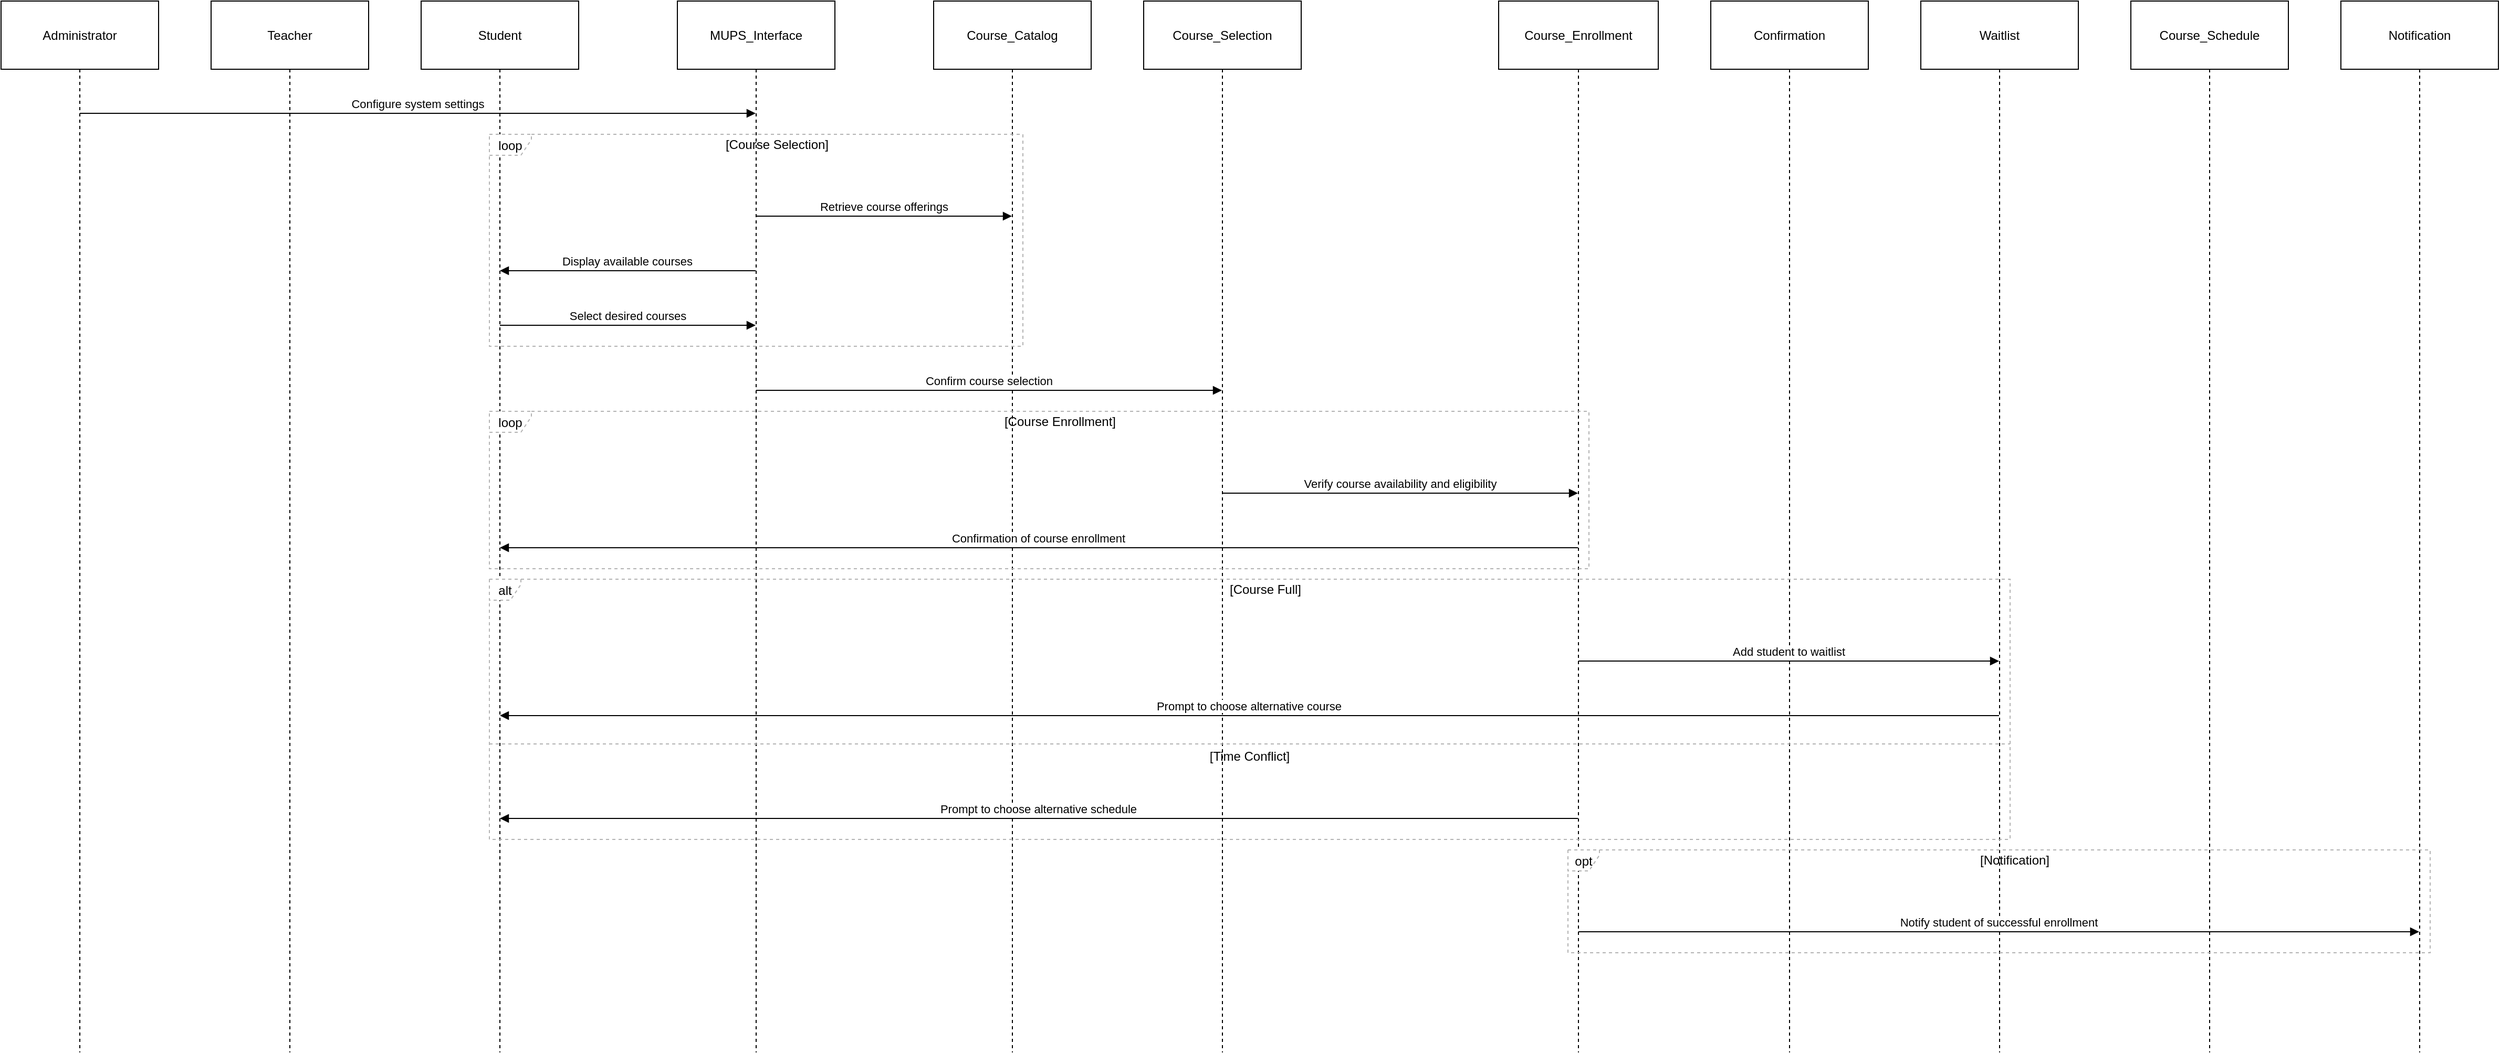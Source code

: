 <mxfile version="24.2.7" type="github">
  <diagram name="Sayfa -1" id="DnzUViwbwxfzuC0Cyj4i">
    <mxGraphModel dx="2696" dy="1402" grid="1" gridSize="10" guides="1" tooltips="1" connect="1" arrows="1" fold="1" page="1" pageScale="1" pageWidth="827" pageHeight="1169" math="0" shadow="0">
      <root>
        <mxCell id="0" />
        <mxCell id="1" parent="0" />
        <mxCell id="HFo60am8A85Io0RLSpEs-41" value="Administrator" style="shape=umlLifeline;perimeter=lifelinePerimeter;whiteSpace=wrap;container=1;dropTarget=0;collapsible=0;recursiveResize=0;outlineConnect=0;portConstraint=eastwest;newEdgeStyle={&quot;edgeStyle&quot;:&quot;elbowEdgeStyle&quot;,&quot;elbow&quot;:&quot;vertical&quot;,&quot;curved&quot;:0,&quot;rounded&quot;:0};size=65;" vertex="1" parent="1">
          <mxGeometry x="20" y="20" width="150" height="1002" as="geometry" />
        </mxCell>
        <mxCell id="HFo60am8A85Io0RLSpEs-42" value="Teacher" style="shape=umlLifeline;perimeter=lifelinePerimeter;whiteSpace=wrap;container=1;dropTarget=0;collapsible=0;recursiveResize=0;outlineConnect=0;portConstraint=eastwest;newEdgeStyle={&quot;edgeStyle&quot;:&quot;elbowEdgeStyle&quot;,&quot;elbow&quot;:&quot;vertical&quot;,&quot;curved&quot;:0,&quot;rounded&quot;:0};size=65;" vertex="1" parent="1">
          <mxGeometry x="220" y="20" width="150" height="1002" as="geometry" />
        </mxCell>
        <mxCell id="HFo60am8A85Io0RLSpEs-43" value="Student" style="shape=umlLifeline;perimeter=lifelinePerimeter;whiteSpace=wrap;container=1;dropTarget=0;collapsible=0;recursiveResize=0;outlineConnect=0;portConstraint=eastwest;newEdgeStyle={&quot;edgeStyle&quot;:&quot;elbowEdgeStyle&quot;,&quot;elbow&quot;:&quot;vertical&quot;,&quot;curved&quot;:0,&quot;rounded&quot;:0};size=65;" vertex="1" parent="1">
          <mxGeometry x="420" y="20" width="150" height="1002" as="geometry" />
        </mxCell>
        <mxCell id="HFo60am8A85Io0RLSpEs-44" value="MUPS_Interface" style="shape=umlLifeline;perimeter=lifelinePerimeter;whiteSpace=wrap;container=1;dropTarget=0;collapsible=0;recursiveResize=0;outlineConnect=0;portConstraint=eastwest;newEdgeStyle={&quot;edgeStyle&quot;:&quot;elbowEdgeStyle&quot;,&quot;elbow&quot;:&quot;vertical&quot;,&quot;curved&quot;:0,&quot;rounded&quot;:0};size=65;" vertex="1" parent="1">
          <mxGeometry x="664" y="20" width="150" height="1002" as="geometry" />
        </mxCell>
        <mxCell id="HFo60am8A85Io0RLSpEs-45" value="Course_Catalog" style="shape=umlLifeline;perimeter=lifelinePerimeter;whiteSpace=wrap;container=1;dropTarget=0;collapsible=0;recursiveResize=0;outlineConnect=0;portConstraint=eastwest;newEdgeStyle={&quot;edgeStyle&quot;:&quot;elbowEdgeStyle&quot;,&quot;elbow&quot;:&quot;vertical&quot;,&quot;curved&quot;:0,&quot;rounded&quot;:0};size=65;" vertex="1" parent="1">
          <mxGeometry x="908" y="20" width="150" height="1002" as="geometry" />
        </mxCell>
        <mxCell id="HFo60am8A85Io0RLSpEs-46" value="Course_Selection" style="shape=umlLifeline;perimeter=lifelinePerimeter;whiteSpace=wrap;container=1;dropTarget=0;collapsible=0;recursiveResize=0;outlineConnect=0;portConstraint=eastwest;newEdgeStyle={&quot;edgeStyle&quot;:&quot;elbowEdgeStyle&quot;,&quot;elbow&quot;:&quot;vertical&quot;,&quot;curved&quot;:0,&quot;rounded&quot;:0};size=65;" vertex="1" parent="1">
          <mxGeometry x="1108" y="20" width="150" height="1002" as="geometry" />
        </mxCell>
        <mxCell id="HFo60am8A85Io0RLSpEs-47" value="Course_Enrollment" style="shape=umlLifeline;perimeter=lifelinePerimeter;whiteSpace=wrap;container=1;dropTarget=0;collapsible=0;recursiveResize=0;outlineConnect=0;portConstraint=eastwest;newEdgeStyle={&quot;edgeStyle&quot;:&quot;elbowEdgeStyle&quot;,&quot;elbow&quot;:&quot;vertical&quot;,&quot;curved&quot;:0,&quot;rounded&quot;:0};size=65;" vertex="1" parent="1">
          <mxGeometry x="1446" y="20" width="152" height="1002" as="geometry" />
        </mxCell>
        <mxCell id="HFo60am8A85Io0RLSpEs-48" value="Confirmation" style="shape=umlLifeline;perimeter=lifelinePerimeter;whiteSpace=wrap;container=1;dropTarget=0;collapsible=0;recursiveResize=0;outlineConnect=0;portConstraint=eastwest;newEdgeStyle={&quot;edgeStyle&quot;:&quot;elbowEdgeStyle&quot;,&quot;elbow&quot;:&quot;vertical&quot;,&quot;curved&quot;:0,&quot;rounded&quot;:0};size=65;" vertex="1" parent="1">
          <mxGeometry x="1648" y="20" width="150" height="1002" as="geometry" />
        </mxCell>
        <mxCell id="HFo60am8A85Io0RLSpEs-49" value="Waitlist" style="shape=umlLifeline;perimeter=lifelinePerimeter;whiteSpace=wrap;container=1;dropTarget=0;collapsible=0;recursiveResize=0;outlineConnect=0;portConstraint=eastwest;newEdgeStyle={&quot;edgeStyle&quot;:&quot;elbowEdgeStyle&quot;,&quot;elbow&quot;:&quot;vertical&quot;,&quot;curved&quot;:0,&quot;rounded&quot;:0};size=65;" vertex="1" parent="1">
          <mxGeometry x="1848" y="20" width="150" height="1002" as="geometry" />
        </mxCell>
        <mxCell id="HFo60am8A85Io0RLSpEs-50" value="Course_Schedule" style="shape=umlLifeline;perimeter=lifelinePerimeter;whiteSpace=wrap;container=1;dropTarget=0;collapsible=0;recursiveResize=0;outlineConnect=0;portConstraint=eastwest;newEdgeStyle={&quot;edgeStyle&quot;:&quot;elbowEdgeStyle&quot;,&quot;elbow&quot;:&quot;vertical&quot;,&quot;curved&quot;:0,&quot;rounded&quot;:0};size=65;" vertex="1" parent="1">
          <mxGeometry x="2048" y="20" width="150" height="1002" as="geometry" />
        </mxCell>
        <mxCell id="HFo60am8A85Io0RLSpEs-51" value="Notification" style="shape=umlLifeline;perimeter=lifelinePerimeter;whiteSpace=wrap;container=1;dropTarget=0;collapsible=0;recursiveResize=0;outlineConnect=0;portConstraint=eastwest;newEdgeStyle={&quot;edgeStyle&quot;:&quot;elbowEdgeStyle&quot;,&quot;elbow&quot;:&quot;vertical&quot;,&quot;curved&quot;:0,&quot;rounded&quot;:0};size=65;" vertex="1" parent="1">
          <mxGeometry x="2248" y="20" width="150" height="1002" as="geometry" />
        </mxCell>
        <mxCell id="HFo60am8A85Io0RLSpEs-52" value="loop" style="shape=umlFrame;dashed=1;pointerEvents=0;dropTarget=0;strokeColor=#B3B3B3;height=20;width=40" vertex="1" parent="1">
          <mxGeometry x="485" y="147" width="508" height="202" as="geometry" />
        </mxCell>
        <mxCell id="HFo60am8A85Io0RLSpEs-53" value="[Course Selection]" style="text;strokeColor=none;fillColor=none;align=center;verticalAlign=middle;whiteSpace=wrap;" vertex="1" parent="HFo60am8A85Io0RLSpEs-52">
          <mxGeometry x="40" width="468" height="20" as="geometry" />
        </mxCell>
        <mxCell id="HFo60am8A85Io0RLSpEs-54" value="loop" style="shape=umlFrame;dashed=1;pointerEvents=0;dropTarget=0;strokeColor=#B3B3B3;height=20;width=40" vertex="1" parent="1">
          <mxGeometry x="485" y="411" width="1047" height="150" as="geometry" />
        </mxCell>
        <mxCell id="HFo60am8A85Io0RLSpEs-55" value="[Course Enrollment]" style="text;strokeColor=none;fillColor=none;align=center;verticalAlign=middle;whiteSpace=wrap;" vertex="1" parent="HFo60am8A85Io0RLSpEs-54">
          <mxGeometry x="40" width="1007" height="20" as="geometry" />
        </mxCell>
        <mxCell id="HFo60am8A85Io0RLSpEs-56" value="alt" style="shape=umlFrame;dashed=1;pointerEvents=0;dropTarget=0;strokeColor=#B3B3B3;height=20;width=30" vertex="1" parent="1">
          <mxGeometry x="485" y="571" width="1448" height="248" as="geometry" />
        </mxCell>
        <mxCell id="HFo60am8A85Io0RLSpEs-57" value="[Course Full]" style="text;strokeColor=none;fillColor=none;align=center;verticalAlign=middle;whiteSpace=wrap;" vertex="1" parent="HFo60am8A85Io0RLSpEs-56">
          <mxGeometry x="30" width="1418" height="20" as="geometry" />
        </mxCell>
        <mxCell id="HFo60am8A85Io0RLSpEs-58" value="[Time Conflict]" style="shape=line;dashed=1;whiteSpace=wrap;verticalAlign=top;labelPosition=center;verticalLabelPosition=middle;align=center;strokeColor=#B3B3B3;" vertex="1" parent="HFo60am8A85Io0RLSpEs-56">
          <mxGeometry y="155" width="1448" height="4" as="geometry" />
        </mxCell>
        <mxCell id="HFo60am8A85Io0RLSpEs-59" value="opt" style="shape=umlFrame;dashed=1;pointerEvents=0;dropTarget=0;strokeColor=#B3B3B3;height=20;width=30" vertex="1" parent="1">
          <mxGeometry x="1512" y="829" width="821" height="98" as="geometry" />
        </mxCell>
        <mxCell id="HFo60am8A85Io0RLSpEs-60" value="[Notification]" style="text;strokeColor=none;fillColor=none;align=center;verticalAlign=middle;whiteSpace=wrap;" vertex="1" parent="HFo60am8A85Io0RLSpEs-59">
          <mxGeometry x="30" width="791" height="20" as="geometry" />
        </mxCell>
        <mxCell id="HFo60am8A85Io0RLSpEs-61" value="Configure system settings" style="verticalAlign=bottom;endArrow=block;edgeStyle=elbowEdgeStyle;elbow=vertical;curved=0;rounded=0;" edge="1" parent="1" source="HFo60am8A85Io0RLSpEs-41" target="HFo60am8A85Io0RLSpEs-44">
          <mxGeometry relative="1" as="geometry">
            <Array as="points">
              <mxPoint x="427" y="127" />
            </Array>
          </mxGeometry>
        </mxCell>
        <mxCell id="HFo60am8A85Io0RLSpEs-62" value="Retrieve course offerings" style="verticalAlign=bottom;endArrow=block;edgeStyle=elbowEdgeStyle;elbow=vertical;curved=0;rounded=0;" edge="1" parent="1" source="HFo60am8A85Io0RLSpEs-44" target="HFo60am8A85Io0RLSpEs-45">
          <mxGeometry relative="1" as="geometry">
            <Array as="points">
              <mxPoint x="871" y="225" />
            </Array>
          </mxGeometry>
        </mxCell>
        <mxCell id="HFo60am8A85Io0RLSpEs-63" value="Display available courses" style="verticalAlign=bottom;endArrow=block;edgeStyle=elbowEdgeStyle;elbow=vertical;curved=0;rounded=0;" edge="1" parent="1" source="HFo60am8A85Io0RLSpEs-44" target="HFo60am8A85Io0RLSpEs-43">
          <mxGeometry relative="1" as="geometry">
            <Array as="points">
              <mxPoint x="627" y="277" />
            </Array>
          </mxGeometry>
        </mxCell>
        <mxCell id="HFo60am8A85Io0RLSpEs-64" value="Select desired courses" style="verticalAlign=bottom;endArrow=block;edgeStyle=elbowEdgeStyle;elbow=vertical;curved=0;rounded=0;" edge="1" parent="1" source="HFo60am8A85Io0RLSpEs-43" target="HFo60am8A85Io0RLSpEs-44">
          <mxGeometry relative="1" as="geometry">
            <Array as="points">
              <mxPoint x="627" y="329" />
            </Array>
          </mxGeometry>
        </mxCell>
        <mxCell id="HFo60am8A85Io0RLSpEs-65" value="Confirm course selection" style="verticalAlign=bottom;endArrow=block;edgeStyle=elbowEdgeStyle;elbow=vertical;curved=0;rounded=0;" edge="1" parent="1" source="HFo60am8A85Io0RLSpEs-44" target="HFo60am8A85Io0RLSpEs-46">
          <mxGeometry relative="1" as="geometry">
            <Array as="points">
              <mxPoint x="971" y="391" />
            </Array>
          </mxGeometry>
        </mxCell>
        <mxCell id="HFo60am8A85Io0RLSpEs-66" value="Verify course availability and eligibility" style="verticalAlign=bottom;endArrow=block;edgeStyle=elbowEdgeStyle;elbow=vertical;curved=0;rounded=0;" edge="1" parent="1" source="HFo60am8A85Io0RLSpEs-46" target="HFo60am8A85Io0RLSpEs-47">
          <mxGeometry relative="1" as="geometry">
            <Array as="points">
              <mxPoint x="1363" y="489" />
            </Array>
          </mxGeometry>
        </mxCell>
        <mxCell id="HFo60am8A85Io0RLSpEs-67" value="Confirmation of course enrollment" style="verticalAlign=bottom;endArrow=block;edgeStyle=elbowEdgeStyle;elbow=vertical;curved=0;rounded=0;" edge="1" parent="1" source="HFo60am8A85Io0RLSpEs-47" target="HFo60am8A85Io0RLSpEs-43">
          <mxGeometry relative="1" as="geometry">
            <Array as="points">
              <mxPoint x="1019" y="541" />
            </Array>
          </mxGeometry>
        </mxCell>
        <mxCell id="HFo60am8A85Io0RLSpEs-68" value="Add student to waitlist" style="verticalAlign=bottom;endArrow=block;edgeStyle=elbowEdgeStyle;elbow=vertical;curved=0;rounded=0;" edge="1" parent="1" source="HFo60am8A85Io0RLSpEs-47" target="HFo60am8A85Io0RLSpEs-49">
          <mxGeometry relative="1" as="geometry">
            <Array as="points">
              <mxPoint x="1733" y="649" />
            </Array>
          </mxGeometry>
        </mxCell>
        <mxCell id="HFo60am8A85Io0RLSpEs-69" value="Prompt to choose alternative course" style="verticalAlign=bottom;endArrow=block;edgeStyle=elbowEdgeStyle;elbow=vertical;curved=0;rounded=0;" edge="1" parent="1" source="HFo60am8A85Io0RLSpEs-49" target="HFo60am8A85Io0RLSpEs-43">
          <mxGeometry relative="1" as="geometry">
            <Array as="points">
              <mxPoint x="1219" y="701" />
            </Array>
          </mxGeometry>
        </mxCell>
        <mxCell id="HFo60am8A85Io0RLSpEs-70" value="Prompt to choose alternative schedule" style="verticalAlign=bottom;endArrow=block;edgeStyle=elbowEdgeStyle;elbow=vertical;curved=0;rounded=0;" edge="1" parent="1" source="HFo60am8A85Io0RLSpEs-47" target="HFo60am8A85Io0RLSpEs-43">
          <mxGeometry relative="1" as="geometry">
            <Array as="points">
              <mxPoint x="1019" y="799" />
            </Array>
          </mxGeometry>
        </mxCell>
        <mxCell id="HFo60am8A85Io0RLSpEs-71" value="Notify student of successful enrollment" style="verticalAlign=bottom;endArrow=block;edgeStyle=elbowEdgeStyle;elbow=vertical;curved=0;rounded=0;" edge="1" parent="1" source="HFo60am8A85Io0RLSpEs-47" target="HFo60am8A85Io0RLSpEs-51">
          <mxGeometry relative="1" as="geometry">
            <Array as="points">
              <mxPoint x="1933" y="907" />
            </Array>
          </mxGeometry>
        </mxCell>
      </root>
    </mxGraphModel>
  </diagram>
</mxfile>
